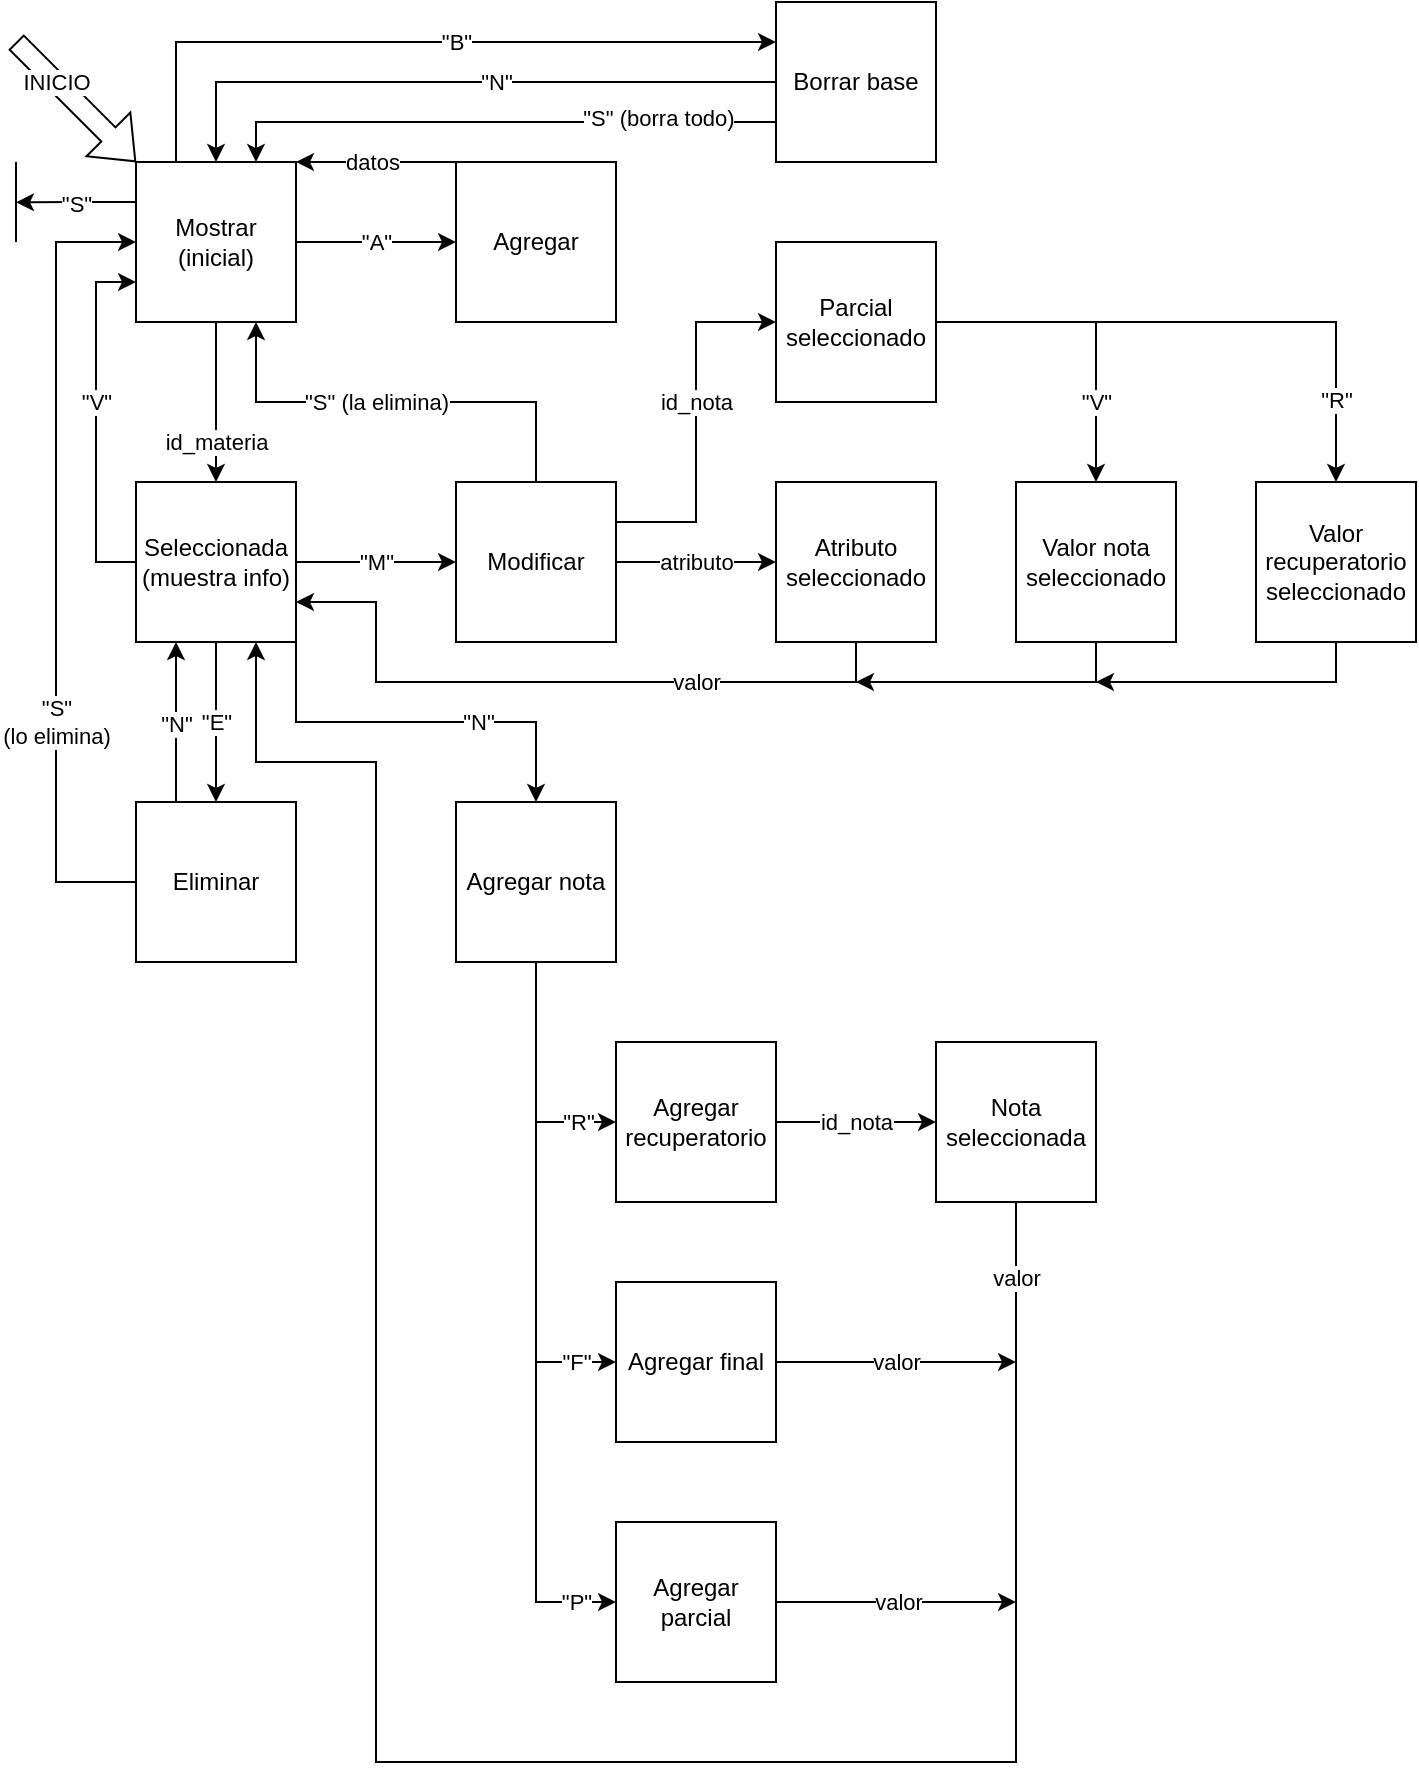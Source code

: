 <mxfile version="27.1.4">
  <diagram name="Page-1" id="IHhMHUG9txfz_9CSqJ8i">
    <mxGraphModel dx="1678" dy="940" grid="1" gridSize="10" guides="1" tooltips="1" connect="1" arrows="1" fold="1" page="1" pageScale="1" pageWidth="850" pageHeight="1100" math="0" shadow="0">
      <root>
        <mxCell id="0" />
        <mxCell id="1" parent="0" />
        <mxCell id="0vK9zKnLlR3r0MRjecoD-3" style="edgeStyle=orthogonalEdgeStyle;rounded=0;orthogonalLoop=1;jettySize=auto;html=1;entryX=0;entryY=0.5;entryDx=0;entryDy=0;" edge="1" parent="1" source="0vK9zKnLlR3r0MRjecoD-1" target="0vK9zKnLlR3r0MRjecoD-2">
          <mxGeometry relative="1" as="geometry" />
        </mxCell>
        <mxCell id="0vK9zKnLlR3r0MRjecoD-6" value="&quot;A&quot;" style="edgeLabel;html=1;align=center;verticalAlign=middle;resizable=0;points=[];" vertex="1" connectable="0" parent="0vK9zKnLlR3r0MRjecoD-3">
          <mxGeometry x="0.1" relative="1" as="geometry">
            <mxPoint x="-4" as="offset" />
          </mxGeometry>
        </mxCell>
        <mxCell id="0vK9zKnLlR3r0MRjecoD-5" style="edgeStyle=orthogonalEdgeStyle;rounded=0;orthogonalLoop=1;jettySize=auto;html=1;entryX=0.5;entryY=0;entryDx=0;entryDy=0;" edge="1" parent="1" source="0vK9zKnLlR3r0MRjecoD-1" target="0vK9zKnLlR3r0MRjecoD-4">
          <mxGeometry relative="1" as="geometry" />
        </mxCell>
        <mxCell id="0vK9zKnLlR3r0MRjecoD-7" value="id_materia" style="edgeLabel;html=1;align=center;verticalAlign=middle;resizable=0;points=[];" vertex="1" connectable="0" parent="0vK9zKnLlR3r0MRjecoD-5">
          <mxGeometry x="0.075" relative="1" as="geometry">
            <mxPoint y="17" as="offset" />
          </mxGeometry>
        </mxCell>
        <mxCell id="0vK9zKnLlR3r0MRjecoD-74" style="edgeStyle=orthogonalEdgeStyle;rounded=0;orthogonalLoop=1;jettySize=auto;html=1;entryX=0;entryY=0.25;entryDx=0;entryDy=0;" edge="1" parent="1" source="0vK9zKnLlR3r0MRjecoD-1" target="0vK9zKnLlR3r0MRjecoD-75">
          <mxGeometry relative="1" as="geometry">
            <mxPoint x="400" y="40" as="targetPoint" />
            <Array as="points">
              <mxPoint x="100" y="20" />
            </Array>
          </mxGeometry>
        </mxCell>
        <mxCell id="0vK9zKnLlR3r0MRjecoD-81" value="&quot;B&quot;" style="edgeLabel;html=1;align=center;verticalAlign=middle;resizable=0;points=[];" vertex="1" connectable="0" parent="0vK9zKnLlR3r0MRjecoD-74">
          <mxGeometry x="0.117" relative="1" as="geometry">
            <mxPoint x="-1" as="offset" />
          </mxGeometry>
        </mxCell>
        <mxCell id="0vK9zKnLlR3r0MRjecoD-76" style="edgeStyle=orthogonalEdgeStyle;rounded=0;orthogonalLoop=1;jettySize=auto;html=1;exitX=0;exitY=0.25;exitDx=0;exitDy=0;" edge="1" parent="1" source="0vK9zKnLlR3r0MRjecoD-1">
          <mxGeometry relative="1" as="geometry">
            <mxPoint x="20" y="100.143" as="targetPoint" />
          </mxGeometry>
        </mxCell>
        <mxCell id="0vK9zKnLlR3r0MRjecoD-77" value="&quot;S&quot;" style="edgeLabel;html=1;align=center;verticalAlign=middle;resizable=0;points=[];" vertex="1" connectable="0" parent="0vK9zKnLlR3r0MRjecoD-76">
          <mxGeometry x="0.024" relative="1" as="geometry">
            <mxPoint as="offset" />
          </mxGeometry>
        </mxCell>
        <mxCell id="0vK9zKnLlR3r0MRjecoD-1" value="&lt;div&gt;Mostrar&lt;/div&gt;&lt;div&gt;(inicial)&lt;/div&gt;" style="whiteSpace=wrap;html=1;aspect=fixed;" vertex="1" parent="1">
          <mxGeometry x="80" y="80" width="80" height="80" as="geometry" />
        </mxCell>
        <mxCell id="0vK9zKnLlR3r0MRjecoD-47" style="edgeStyle=orthogonalEdgeStyle;rounded=0;orthogonalLoop=1;jettySize=auto;html=1;entryX=1;entryY=0;entryDx=0;entryDy=0;" edge="1" parent="1" source="0vK9zKnLlR3r0MRjecoD-2" target="0vK9zKnLlR3r0MRjecoD-1">
          <mxGeometry relative="1" as="geometry">
            <mxPoint x="120" y="40" as="targetPoint" />
            <Array as="points">
              <mxPoint x="220" y="80" />
              <mxPoint x="220" y="80" />
            </Array>
          </mxGeometry>
        </mxCell>
        <mxCell id="0vK9zKnLlR3r0MRjecoD-48" value="datos" style="edgeLabel;html=1;align=center;verticalAlign=middle;resizable=0;points=[];" vertex="1" connectable="0" parent="0vK9zKnLlR3r0MRjecoD-47">
          <mxGeometry x="-0.025" relative="1" as="geometry">
            <mxPoint x="-3" as="offset" />
          </mxGeometry>
        </mxCell>
        <mxCell id="0vK9zKnLlR3r0MRjecoD-2" value="Agregar" style="whiteSpace=wrap;html=1;aspect=fixed;" vertex="1" parent="1">
          <mxGeometry x="240" y="80" width="80" height="80" as="geometry" />
        </mxCell>
        <mxCell id="0vK9zKnLlR3r0MRjecoD-10" style="edgeStyle=orthogonalEdgeStyle;rounded=0;orthogonalLoop=1;jettySize=auto;html=1;entryX=0;entryY=0.5;entryDx=0;entryDy=0;" edge="1" parent="1" source="0vK9zKnLlR3r0MRjecoD-4" target="0vK9zKnLlR3r0MRjecoD-9">
          <mxGeometry relative="1" as="geometry" />
        </mxCell>
        <mxCell id="0vK9zKnLlR3r0MRjecoD-12" value="&quot;M&quot;" style="edgeLabel;html=1;align=center;verticalAlign=middle;resizable=0;points=[];" vertex="1" connectable="0" parent="0vK9zKnLlR3r0MRjecoD-10">
          <mxGeometry x="0.025" relative="1" as="geometry">
            <mxPoint x="-1" as="offset" />
          </mxGeometry>
        </mxCell>
        <mxCell id="0vK9zKnLlR3r0MRjecoD-11" style="edgeStyle=orthogonalEdgeStyle;rounded=0;orthogonalLoop=1;jettySize=auto;html=1;entryX=0.5;entryY=0;entryDx=0;entryDy=0;" edge="1" parent="1" source="0vK9zKnLlR3r0MRjecoD-4" target="0vK9zKnLlR3r0MRjecoD-8">
          <mxGeometry relative="1" as="geometry" />
        </mxCell>
        <mxCell id="0vK9zKnLlR3r0MRjecoD-13" value="&quot;E&quot;" style="edgeLabel;html=1;align=center;verticalAlign=middle;resizable=0;points=[];" vertex="1" connectable="0" parent="0vK9zKnLlR3r0MRjecoD-11">
          <mxGeometry x="-0.025" y="1" relative="1" as="geometry">
            <mxPoint x="-1" y="1" as="offset" />
          </mxGeometry>
        </mxCell>
        <mxCell id="0vK9zKnLlR3r0MRjecoD-14" style="edgeStyle=orthogonalEdgeStyle;rounded=0;orthogonalLoop=1;jettySize=auto;html=1;" edge="1" parent="1" source="0vK9zKnLlR3r0MRjecoD-4">
          <mxGeometry relative="1" as="geometry">
            <mxPoint x="80" y="140" as="targetPoint" />
            <Array as="points">
              <mxPoint x="60" y="280" />
              <mxPoint x="60" y="140" />
            </Array>
          </mxGeometry>
        </mxCell>
        <mxCell id="0vK9zKnLlR3r0MRjecoD-15" value="&quot;V&quot;" style="edgeLabel;html=1;align=center;verticalAlign=middle;resizable=0;points=[];" vertex="1" connectable="0" parent="0vK9zKnLlR3r0MRjecoD-14">
          <mxGeometry relative="1" as="geometry">
            <mxPoint y="-10" as="offset" />
          </mxGeometry>
        </mxCell>
        <mxCell id="0vK9zKnLlR3r0MRjecoD-23" style="edgeStyle=orthogonalEdgeStyle;rounded=0;orthogonalLoop=1;jettySize=auto;html=1;exitX=1;exitY=1;exitDx=0;exitDy=0;entryX=0.5;entryY=0;entryDx=0;entryDy=0;" edge="1" parent="1" source="0vK9zKnLlR3r0MRjecoD-4" target="0vK9zKnLlR3r0MRjecoD-22">
          <mxGeometry relative="1" as="geometry">
            <Array as="points">
              <mxPoint x="160" y="360" />
              <mxPoint x="280" y="360" />
            </Array>
          </mxGeometry>
        </mxCell>
        <mxCell id="0vK9zKnLlR3r0MRjecoD-30" value="&quot;N&quot;" style="edgeLabel;html=1;align=center;verticalAlign=middle;resizable=0;points=[];" vertex="1" connectable="0" parent="0vK9zKnLlR3r0MRjecoD-23">
          <mxGeometry x="0.013" y="2" relative="1" as="geometry">
            <mxPoint x="29" y="2" as="offset" />
          </mxGeometry>
        </mxCell>
        <mxCell id="0vK9zKnLlR3r0MRjecoD-4" value="&lt;div&gt;Seleccionada&lt;/div&gt;&lt;div&gt;(muestra info)&lt;/div&gt;" style="whiteSpace=wrap;html=1;aspect=fixed;" vertex="1" parent="1">
          <mxGeometry x="80" y="240" width="80" height="80" as="geometry" />
        </mxCell>
        <mxCell id="0vK9zKnLlR3r0MRjecoD-16" style="edgeStyle=orthogonalEdgeStyle;rounded=0;orthogonalLoop=1;jettySize=auto;html=1;entryX=0;entryY=0.5;entryDx=0;entryDy=0;" edge="1" parent="1" source="0vK9zKnLlR3r0MRjecoD-8" target="0vK9zKnLlR3r0MRjecoD-1">
          <mxGeometry relative="1" as="geometry">
            <mxPoint x="40" y="120" as="targetPoint" />
            <Array as="points">
              <mxPoint x="40" y="440" />
              <mxPoint x="40" y="120" />
            </Array>
          </mxGeometry>
        </mxCell>
        <mxCell id="0vK9zKnLlR3r0MRjecoD-17" value="&lt;div&gt;&quot;S&quot;&lt;/div&gt;&lt;div&gt;(lo elimina)&lt;/div&gt;" style="edgeLabel;html=1;align=center;verticalAlign=middle;resizable=0;points=[];" vertex="1" connectable="0" parent="0vK9zKnLlR3r0MRjecoD-16">
          <mxGeometry x="0.198" y="1" relative="1" as="geometry">
            <mxPoint x="1" y="119" as="offset" />
          </mxGeometry>
        </mxCell>
        <mxCell id="0vK9zKnLlR3r0MRjecoD-50" style="edgeStyle=orthogonalEdgeStyle;rounded=0;orthogonalLoop=1;jettySize=auto;html=1;exitX=0.25;exitY=0;exitDx=0;exitDy=0;entryX=0.25;entryY=1;entryDx=0;entryDy=0;" edge="1" parent="1" source="0vK9zKnLlR3r0MRjecoD-8" target="0vK9zKnLlR3r0MRjecoD-4">
          <mxGeometry relative="1" as="geometry" />
        </mxCell>
        <mxCell id="0vK9zKnLlR3r0MRjecoD-51" value="&quot;N&quot;" style="edgeLabel;html=1;align=center;verticalAlign=middle;resizable=0;points=[];" vertex="1" connectable="0" parent="0vK9zKnLlR3r0MRjecoD-50">
          <mxGeometry x="-0.012" y="1" relative="1" as="geometry">
            <mxPoint x="1" as="offset" />
          </mxGeometry>
        </mxCell>
        <mxCell id="0vK9zKnLlR3r0MRjecoD-8" value="Eliminar" style="whiteSpace=wrap;html=1;aspect=fixed;" vertex="1" parent="1">
          <mxGeometry x="80" y="400" width="80" height="80" as="geometry" />
        </mxCell>
        <mxCell id="0vK9zKnLlR3r0MRjecoD-20" style="edgeStyle=orthogonalEdgeStyle;rounded=0;orthogonalLoop=1;jettySize=auto;html=1;entryX=0.75;entryY=1;entryDx=0;entryDy=0;" edge="1" parent="1" source="0vK9zKnLlR3r0MRjecoD-9" target="0vK9zKnLlR3r0MRjecoD-1">
          <mxGeometry relative="1" as="geometry">
            <mxPoint x="160" y="200" as="targetPoint" />
            <Array as="points">
              <mxPoint x="280" y="200" />
              <mxPoint x="140" y="200" />
            </Array>
          </mxGeometry>
        </mxCell>
        <mxCell id="0vK9zKnLlR3r0MRjecoD-21" value="&quot;S&quot; (la elimina)" style="edgeLabel;html=1;align=center;verticalAlign=middle;resizable=0;points=[];" vertex="1" connectable="0" parent="0vK9zKnLlR3r0MRjecoD-20">
          <mxGeometry x="0.118" y="2" relative="1" as="geometry">
            <mxPoint x="3" y="-2" as="offset" />
          </mxGeometry>
        </mxCell>
        <mxCell id="0vK9zKnLlR3r0MRjecoD-53" value="" style="edgeStyle=orthogonalEdgeStyle;rounded=0;orthogonalLoop=1;jettySize=auto;html=1;" edge="1" parent="1" source="0vK9zKnLlR3r0MRjecoD-9" target="0vK9zKnLlR3r0MRjecoD-52">
          <mxGeometry relative="1" as="geometry" />
        </mxCell>
        <mxCell id="0vK9zKnLlR3r0MRjecoD-55" value="atributo" style="edgeLabel;html=1;align=center;verticalAlign=middle;resizable=0;points=[];" vertex="1" connectable="0" parent="0vK9zKnLlR3r0MRjecoD-53">
          <mxGeometry x="-0.004" relative="1" as="geometry">
            <mxPoint as="offset" />
          </mxGeometry>
        </mxCell>
        <mxCell id="0vK9zKnLlR3r0MRjecoD-60" style="edgeStyle=orthogonalEdgeStyle;rounded=0;orthogonalLoop=1;jettySize=auto;html=1;exitX=1;exitY=0.25;exitDx=0;exitDy=0;entryX=0;entryY=0.5;entryDx=0;entryDy=0;" edge="1" parent="1" source="0vK9zKnLlR3r0MRjecoD-9" target="0vK9zKnLlR3r0MRjecoD-59">
          <mxGeometry relative="1" as="geometry">
            <mxPoint x="360" y="160" as="targetPoint" />
          </mxGeometry>
        </mxCell>
        <mxCell id="0vK9zKnLlR3r0MRjecoD-61" value="id_nota" style="edgeLabel;html=1;align=center;verticalAlign=middle;resizable=0;points=[];" vertex="1" connectable="0" parent="0vK9zKnLlR3r0MRjecoD-60">
          <mxGeometry x="-0.042" y="-1" relative="1" as="geometry">
            <mxPoint x="-1" y="-14" as="offset" />
          </mxGeometry>
        </mxCell>
        <mxCell id="0vK9zKnLlR3r0MRjecoD-9" value="Modificar" style="whiteSpace=wrap;html=1;aspect=fixed;" vertex="1" parent="1">
          <mxGeometry x="240" y="240" width="80" height="80" as="geometry" />
        </mxCell>
        <mxCell id="0vK9zKnLlR3r0MRjecoD-27" style="edgeStyle=orthogonalEdgeStyle;rounded=0;orthogonalLoop=1;jettySize=auto;html=1;entryX=0;entryY=0.5;entryDx=0;entryDy=0;" edge="1" parent="1" source="0vK9zKnLlR3r0MRjecoD-22" target="0vK9zKnLlR3r0MRjecoD-24">
          <mxGeometry relative="1" as="geometry" />
        </mxCell>
        <mxCell id="0vK9zKnLlR3r0MRjecoD-31" value="&quot;P&quot;" style="edgeLabel;html=1;align=center;verticalAlign=middle;resizable=0;points=[];" vertex="1" connectable="0" parent="0vK9zKnLlR3r0MRjecoD-27">
          <mxGeometry x="0.617" y="-1" relative="1" as="geometry">
            <mxPoint x="21" y="29" as="offset" />
          </mxGeometry>
        </mxCell>
        <mxCell id="0vK9zKnLlR3r0MRjecoD-28" style="edgeStyle=orthogonalEdgeStyle;rounded=0;orthogonalLoop=1;jettySize=auto;html=1;exitX=0.5;exitY=1;exitDx=0;exitDy=0;entryX=0;entryY=0.5;entryDx=0;entryDy=0;" edge="1" parent="1" source="0vK9zKnLlR3r0MRjecoD-22" target="0vK9zKnLlR3r0MRjecoD-25">
          <mxGeometry relative="1" as="geometry" />
        </mxCell>
        <mxCell id="0vK9zKnLlR3r0MRjecoD-32" value="&quot;F&quot;" style="edgeLabel;html=1;align=center;verticalAlign=middle;resizable=0;points=[];" vertex="1" connectable="0" parent="0vK9zKnLlR3r0MRjecoD-28">
          <mxGeometry x="0.808" y="-1" relative="1" as="geometry">
            <mxPoint x="3" y="-1" as="offset" />
          </mxGeometry>
        </mxCell>
        <mxCell id="0vK9zKnLlR3r0MRjecoD-29" style="edgeStyle=orthogonalEdgeStyle;rounded=0;orthogonalLoop=1;jettySize=auto;html=1;exitX=0.5;exitY=1;exitDx=0;exitDy=0;entryX=0;entryY=0.5;entryDx=0;entryDy=0;" edge="1" parent="1" source="0vK9zKnLlR3r0MRjecoD-22" target="0vK9zKnLlR3r0MRjecoD-26">
          <mxGeometry relative="1" as="geometry" />
        </mxCell>
        <mxCell id="0vK9zKnLlR3r0MRjecoD-33" value="&quot;R&quot;" style="edgeLabel;html=1;align=center;verticalAlign=middle;resizable=0;points=[];" vertex="1" connectable="0" parent="0vK9zKnLlR3r0MRjecoD-29">
          <mxGeometry x="0.878" relative="1" as="geometry">
            <mxPoint x="-12" as="offset" />
          </mxGeometry>
        </mxCell>
        <mxCell id="0vK9zKnLlR3r0MRjecoD-22" value="Agregar nota" style="whiteSpace=wrap;html=1;aspect=fixed;" vertex="1" parent="1">
          <mxGeometry x="240" y="400" width="80" height="80" as="geometry" />
        </mxCell>
        <mxCell id="0vK9zKnLlR3r0MRjecoD-39" style="edgeStyle=orthogonalEdgeStyle;rounded=0;orthogonalLoop=1;jettySize=auto;html=1;" edge="1" parent="1" source="0vK9zKnLlR3r0MRjecoD-24">
          <mxGeometry relative="1" as="geometry">
            <mxPoint x="520" y="800" as="targetPoint" />
          </mxGeometry>
        </mxCell>
        <mxCell id="0vK9zKnLlR3r0MRjecoD-42" value="valor" style="edgeLabel;html=1;align=center;verticalAlign=middle;resizable=0;points=[];" vertex="1" connectable="0" parent="0vK9zKnLlR3r0MRjecoD-39">
          <mxGeometry x="0.011" y="-1" relative="1" as="geometry">
            <mxPoint y="-2" as="offset" />
          </mxGeometry>
        </mxCell>
        <mxCell id="0vK9zKnLlR3r0MRjecoD-24" value="Agregar parcial" style="whiteSpace=wrap;html=1;aspect=fixed;" vertex="1" parent="1">
          <mxGeometry x="320" y="760" width="80" height="80" as="geometry" />
        </mxCell>
        <mxCell id="0vK9zKnLlR3r0MRjecoD-38" style="edgeStyle=orthogonalEdgeStyle;rounded=0;orthogonalLoop=1;jettySize=auto;html=1;" edge="1" parent="1" source="0vK9zKnLlR3r0MRjecoD-25">
          <mxGeometry relative="1" as="geometry">
            <mxPoint x="520" y="680" as="targetPoint" />
          </mxGeometry>
        </mxCell>
        <mxCell id="0vK9zKnLlR3r0MRjecoD-41" value="valor" style="edgeLabel;html=1;align=center;verticalAlign=middle;resizable=0;points=[];" vertex="1" connectable="0" parent="0vK9zKnLlR3r0MRjecoD-38">
          <mxGeometry x="-0.134" y="1" relative="1" as="geometry">
            <mxPoint x="8" y="1" as="offset" />
          </mxGeometry>
        </mxCell>
        <mxCell id="0vK9zKnLlR3r0MRjecoD-25" value="Agregar final" style="whiteSpace=wrap;html=1;aspect=fixed;" vertex="1" parent="1">
          <mxGeometry x="320" y="640" width="80" height="80" as="geometry" />
        </mxCell>
        <mxCell id="0vK9zKnLlR3r0MRjecoD-35" style="edgeStyle=orthogonalEdgeStyle;rounded=0;orthogonalLoop=1;jettySize=auto;html=1;entryX=0;entryY=0.5;entryDx=0;entryDy=0;" edge="1" parent="1" source="0vK9zKnLlR3r0MRjecoD-26" target="0vK9zKnLlR3r0MRjecoD-34">
          <mxGeometry relative="1" as="geometry" />
        </mxCell>
        <mxCell id="0vK9zKnLlR3r0MRjecoD-36" value="id_nota" style="edgeLabel;html=1;align=center;verticalAlign=middle;resizable=0;points=[];" vertex="1" connectable="0" parent="0vK9zKnLlR3r0MRjecoD-35">
          <mxGeometry x="0.017" relative="1" as="geometry">
            <mxPoint x="-1" as="offset" />
          </mxGeometry>
        </mxCell>
        <mxCell id="0vK9zKnLlR3r0MRjecoD-26" value="Agregar recuperatorio" style="whiteSpace=wrap;html=1;aspect=fixed;" vertex="1" parent="1">
          <mxGeometry x="320" y="520" width="80" height="80" as="geometry" />
        </mxCell>
        <mxCell id="0vK9zKnLlR3r0MRjecoD-37" style="edgeStyle=orthogonalEdgeStyle;rounded=0;orthogonalLoop=1;jettySize=auto;html=1;entryX=0.75;entryY=1;entryDx=0;entryDy=0;" edge="1" parent="1" source="0vK9zKnLlR3r0MRjecoD-34" target="0vK9zKnLlR3r0MRjecoD-4">
          <mxGeometry relative="1" as="geometry">
            <mxPoint x="170" y="380" as="targetPoint" />
            <Array as="points">
              <mxPoint x="520" y="880" />
              <mxPoint x="200" y="880" />
              <mxPoint x="200" y="380" />
              <mxPoint x="140" y="380" />
            </Array>
          </mxGeometry>
        </mxCell>
        <mxCell id="0vK9zKnLlR3r0MRjecoD-40" value="valor" style="edgeLabel;html=1;align=center;verticalAlign=middle;resizable=0;points=[];" vertex="1" connectable="0" parent="0vK9zKnLlR3r0MRjecoD-37">
          <mxGeometry x="-0.939" relative="1" as="geometry">
            <mxPoint y="1" as="offset" />
          </mxGeometry>
        </mxCell>
        <mxCell id="0vK9zKnLlR3r0MRjecoD-34" value="Nota seleccionada" style="whiteSpace=wrap;html=1;aspect=fixed;" vertex="1" parent="1">
          <mxGeometry x="480" y="520" width="80" height="80" as="geometry" />
        </mxCell>
        <mxCell id="0vK9zKnLlR3r0MRjecoD-56" style="edgeStyle=orthogonalEdgeStyle;rounded=0;orthogonalLoop=1;jettySize=auto;html=1;entryX=1;entryY=0.75;entryDx=0;entryDy=0;" edge="1" parent="1" source="0vK9zKnLlR3r0MRjecoD-52" target="0vK9zKnLlR3r0MRjecoD-4">
          <mxGeometry relative="1" as="geometry">
            <mxPoint x="200" y="300" as="targetPoint" />
            <Array as="points">
              <mxPoint x="440" y="340" />
              <mxPoint x="200" y="340" />
              <mxPoint x="200" y="300" />
            </Array>
          </mxGeometry>
        </mxCell>
        <mxCell id="0vK9zKnLlR3r0MRjecoD-57" value="valor" style="edgeLabel;html=1;align=center;verticalAlign=middle;resizable=0;points=[];" vertex="1" connectable="0" parent="0vK9zKnLlR3r0MRjecoD-56">
          <mxGeometry x="-0.421" relative="1" as="geometry">
            <mxPoint x="-2" as="offset" />
          </mxGeometry>
        </mxCell>
        <mxCell id="0vK9zKnLlR3r0MRjecoD-52" value="Atributo seleccionado" style="whiteSpace=wrap;html=1;aspect=fixed;" vertex="1" parent="1">
          <mxGeometry x="400" y="240" width="80" height="80" as="geometry" />
        </mxCell>
        <mxCell id="0vK9zKnLlR3r0MRjecoD-62" style="edgeStyle=orthogonalEdgeStyle;rounded=0;orthogonalLoop=1;jettySize=auto;html=1;entryX=0.5;entryY=0;entryDx=0;entryDy=0;" edge="1" parent="1" source="0vK9zKnLlR3r0MRjecoD-59" target="0vK9zKnLlR3r0MRjecoD-63">
          <mxGeometry relative="1" as="geometry">
            <mxPoint x="560" y="240" as="targetPoint" />
          </mxGeometry>
        </mxCell>
        <mxCell id="0vK9zKnLlR3r0MRjecoD-64" value="&quot;V&quot;" style="edgeLabel;html=1;align=center;verticalAlign=middle;resizable=0;points=[];" vertex="1" connectable="0" parent="0vK9zKnLlR3r0MRjecoD-62">
          <mxGeometry x="0.509" y="1" relative="1" as="geometry">
            <mxPoint x="-1" y="-1" as="offset" />
          </mxGeometry>
        </mxCell>
        <mxCell id="0vK9zKnLlR3r0MRjecoD-66" style="edgeStyle=orthogonalEdgeStyle;rounded=0;orthogonalLoop=1;jettySize=auto;html=1;entryX=0.5;entryY=0;entryDx=0;entryDy=0;" edge="1" parent="1" source="0vK9zKnLlR3r0MRjecoD-59" target="0vK9zKnLlR3r0MRjecoD-65">
          <mxGeometry relative="1" as="geometry" />
        </mxCell>
        <mxCell id="0vK9zKnLlR3r0MRjecoD-67" value="&quot;R&quot;" style="edgeLabel;html=1;align=center;verticalAlign=middle;resizable=0;points=[];" vertex="1" connectable="0" parent="0vK9zKnLlR3r0MRjecoD-66">
          <mxGeometry x="0.703" relative="1" as="geometry">
            <mxPoint as="offset" />
          </mxGeometry>
        </mxCell>
        <mxCell id="0vK9zKnLlR3r0MRjecoD-59" value="Parcial seleccionado" style="whiteSpace=wrap;html=1;aspect=fixed;" vertex="1" parent="1">
          <mxGeometry x="400" y="120" width="80" height="80" as="geometry" />
        </mxCell>
        <mxCell id="0vK9zKnLlR3r0MRjecoD-68" style="edgeStyle=orthogonalEdgeStyle;rounded=0;orthogonalLoop=1;jettySize=auto;html=1;" edge="1" parent="1" source="0vK9zKnLlR3r0MRjecoD-63">
          <mxGeometry relative="1" as="geometry">
            <mxPoint x="440" y="340" as="targetPoint" />
            <Array as="points">
              <mxPoint x="560" y="340" />
              <mxPoint x="450" y="340" />
            </Array>
          </mxGeometry>
        </mxCell>
        <mxCell id="0vK9zKnLlR3r0MRjecoD-63" value="Valor nota seleccionado" style="whiteSpace=wrap;html=1;aspect=fixed;" vertex="1" parent="1">
          <mxGeometry x="520" y="240" width="80" height="80" as="geometry" />
        </mxCell>
        <mxCell id="0vK9zKnLlR3r0MRjecoD-69" style="edgeStyle=orthogonalEdgeStyle;rounded=0;orthogonalLoop=1;jettySize=auto;html=1;" edge="1" parent="1" source="0vK9zKnLlR3r0MRjecoD-65">
          <mxGeometry relative="1" as="geometry">
            <mxPoint x="560" y="340" as="targetPoint" />
            <Array as="points">
              <mxPoint x="680" y="340" />
              <mxPoint x="560" y="340" />
            </Array>
          </mxGeometry>
        </mxCell>
        <mxCell id="0vK9zKnLlR3r0MRjecoD-65" value="Valor recuperatorio seleccionado" style="whiteSpace=wrap;html=1;aspect=fixed;" vertex="1" parent="1">
          <mxGeometry x="640" y="240" width="80" height="80" as="geometry" />
        </mxCell>
        <mxCell id="0vK9zKnLlR3r0MRjecoD-70" value="" style="shape=flexArrow;endArrow=classic;html=1;rounded=0;entryX=0;entryY=0;entryDx=0;entryDy=0;" edge="1" parent="1" target="0vK9zKnLlR3r0MRjecoD-1">
          <mxGeometry width="50" height="50" relative="1" as="geometry">
            <mxPoint x="20" y="20" as="sourcePoint" />
            <mxPoint x="240" y="110" as="targetPoint" />
          </mxGeometry>
        </mxCell>
        <mxCell id="0vK9zKnLlR3r0MRjecoD-73" value="INICIO" style="edgeLabel;html=1;align=center;verticalAlign=middle;resizable=0;points=[];" vertex="1" connectable="0" parent="0vK9zKnLlR3r0MRjecoD-70">
          <mxGeometry x="-0.775" y="-1" relative="1" as="geometry">
            <mxPoint x="14" y="12" as="offset" />
          </mxGeometry>
        </mxCell>
        <mxCell id="0vK9zKnLlR3r0MRjecoD-78" style="edgeStyle=orthogonalEdgeStyle;rounded=0;orthogonalLoop=1;jettySize=auto;html=1;entryX=0.5;entryY=0;entryDx=0;entryDy=0;" edge="1" parent="1" source="0vK9zKnLlR3r0MRjecoD-75" target="0vK9zKnLlR3r0MRjecoD-1">
          <mxGeometry relative="1" as="geometry">
            <mxPoint x="120" y="40" as="targetPoint" />
          </mxGeometry>
        </mxCell>
        <mxCell id="0vK9zKnLlR3r0MRjecoD-80" value="&quot;N&quot;" style="edgeLabel;html=1;align=center;verticalAlign=middle;resizable=0;points=[];" vertex="1" connectable="0" parent="0vK9zKnLlR3r0MRjecoD-78">
          <mxGeometry x="-0.01" relative="1" as="geometry">
            <mxPoint x="18" as="offset" />
          </mxGeometry>
        </mxCell>
        <mxCell id="0vK9zKnLlR3r0MRjecoD-79" style="edgeStyle=orthogonalEdgeStyle;rounded=0;orthogonalLoop=1;jettySize=auto;html=1;exitX=0;exitY=0.75;exitDx=0;exitDy=0;entryX=0.75;entryY=0;entryDx=0;entryDy=0;" edge="1" parent="1" source="0vK9zKnLlR3r0MRjecoD-75" target="0vK9zKnLlR3r0MRjecoD-1">
          <mxGeometry relative="1" as="geometry">
            <mxPoint x="140" y="60.143" as="targetPoint" />
          </mxGeometry>
        </mxCell>
        <mxCell id="0vK9zKnLlR3r0MRjecoD-82" value="&quot;S&quot; (borra todo)" style="edgeLabel;html=1;align=center;verticalAlign=middle;resizable=0;points=[];" vertex="1" connectable="0" parent="0vK9zKnLlR3r0MRjecoD-79">
          <mxGeometry x="-0.138" y="-2" relative="1" as="geometry">
            <mxPoint x="61" as="offset" />
          </mxGeometry>
        </mxCell>
        <mxCell id="0vK9zKnLlR3r0MRjecoD-75" value="Borrar base" style="whiteSpace=wrap;html=1;aspect=fixed;" vertex="1" parent="1">
          <mxGeometry x="400" width="80" height="80" as="geometry" />
        </mxCell>
        <mxCell id="0vK9zKnLlR3r0MRjecoD-84" value="" style="endArrow=none;html=1;rounded=0;" edge="1" parent="1">
          <mxGeometry width="50" height="50" relative="1" as="geometry">
            <mxPoint x="20" y="120" as="sourcePoint" />
            <mxPoint x="20" y="80" as="targetPoint" />
          </mxGeometry>
        </mxCell>
      </root>
    </mxGraphModel>
  </diagram>
</mxfile>
